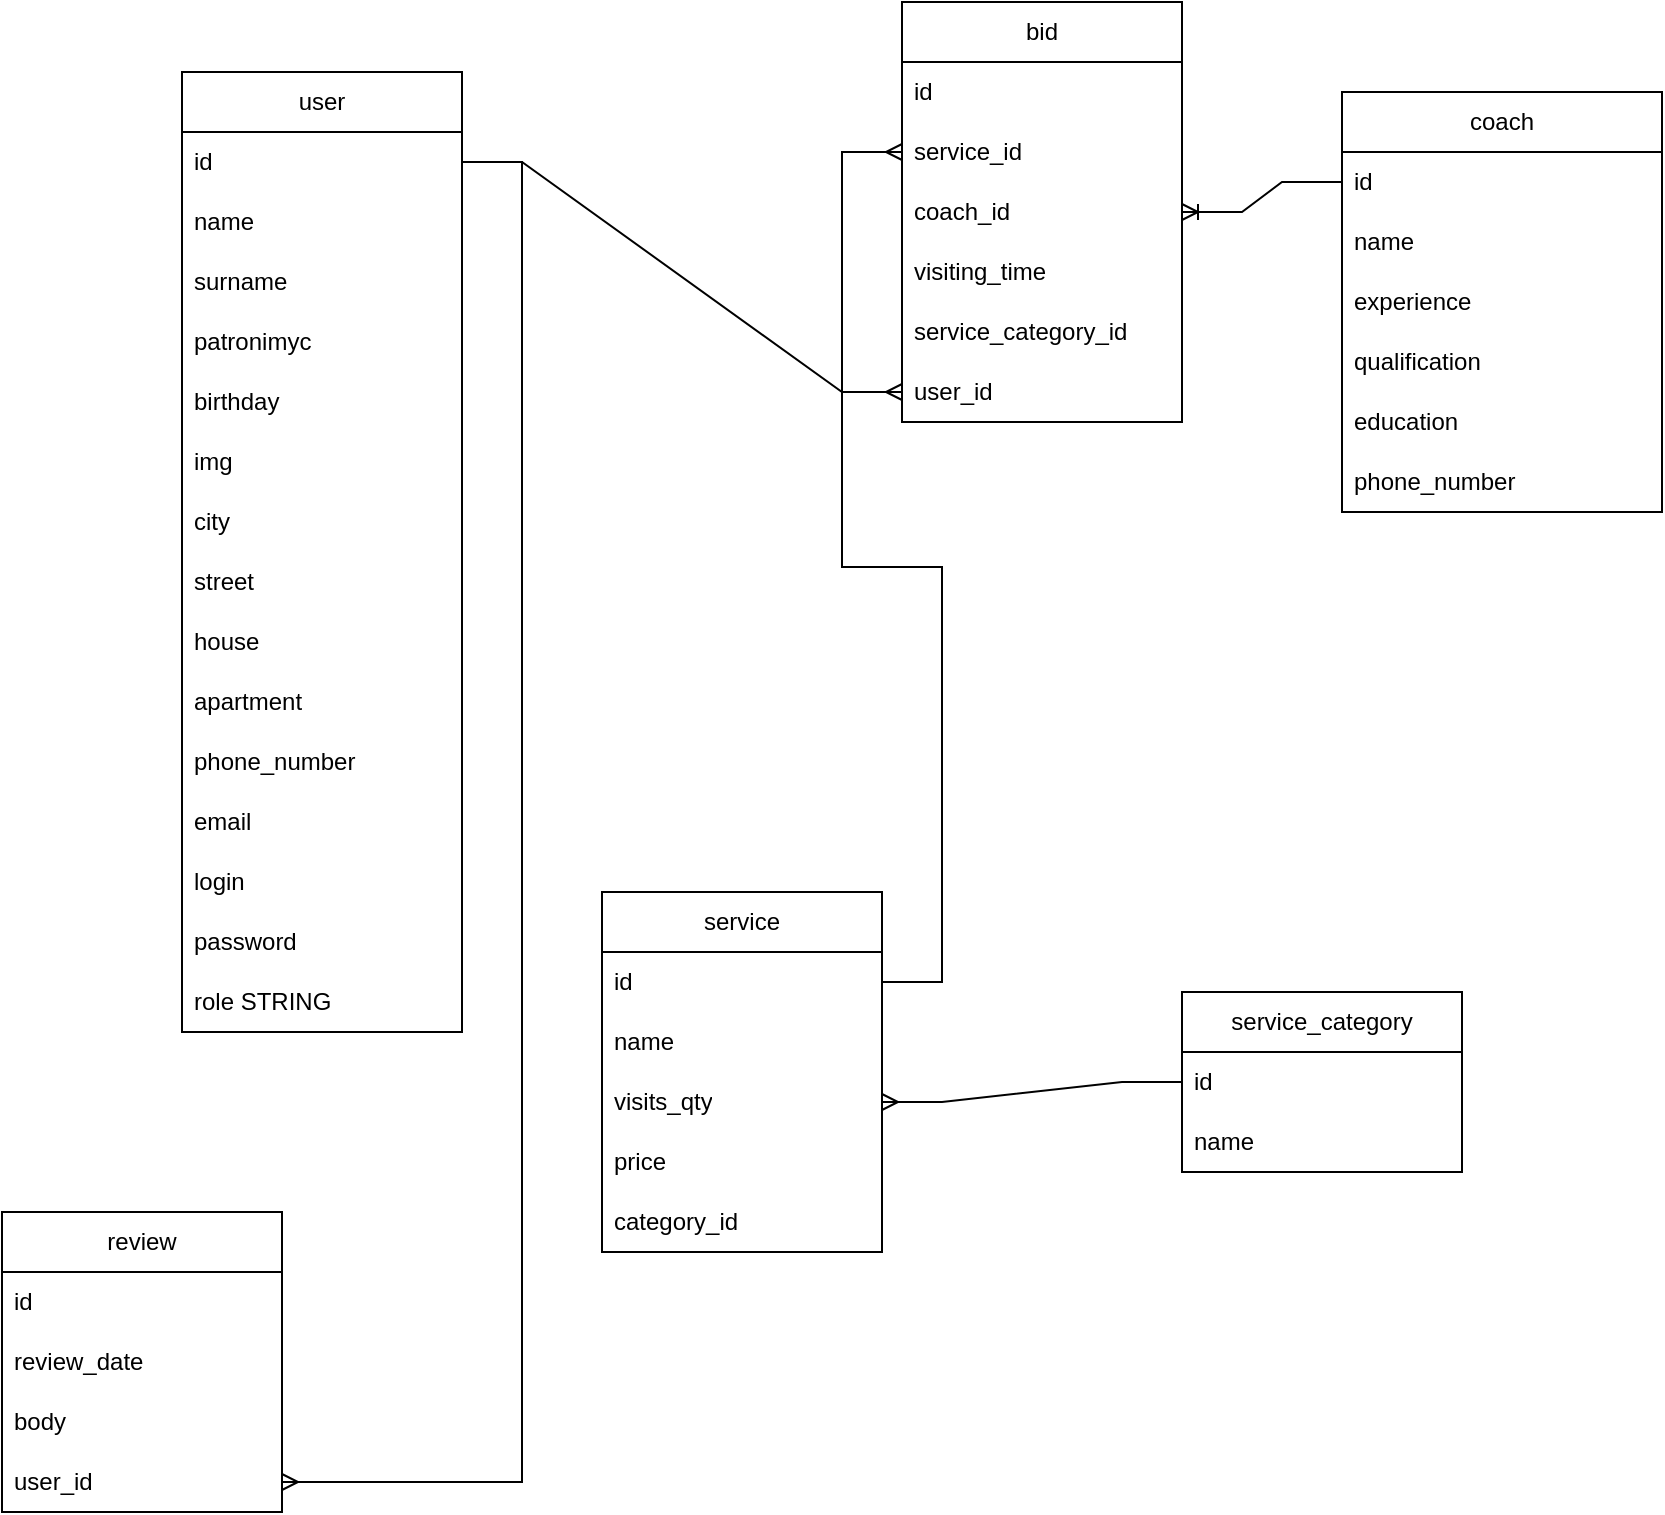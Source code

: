 <mxfile version="21.0.8" type="device"><diagram id="R2lEEEUBdFMjLlhIrx00" name="Page-1"><mxGraphModel dx="1659" dy="879" grid="1" gridSize="10" guides="1" tooltips="1" connect="1" arrows="1" fold="1" page="1" pageScale="1" pageWidth="850" pageHeight="1100" math="0" shadow="0" extFonts="Permanent Marker^https://fonts.googleapis.com/css?family=Permanent+Marker"><root><mxCell id="0"/><mxCell id="1" parent="0"/><mxCell id="aKr1QovJ-CW_SMtMJ4DD-1" value="user" style="swimlane;fontStyle=0;childLayout=stackLayout;horizontal=1;startSize=30;horizontalStack=0;resizeParent=1;resizeParentMax=0;resizeLast=0;collapsible=1;marginBottom=0;whiteSpace=wrap;html=1;" parent="1" vertex="1"><mxGeometry x="90" y="60" width="140" height="480" as="geometry"/></mxCell><mxCell id="aKr1QovJ-CW_SMtMJ4DD-2" value="id" style="text;strokeColor=none;fillColor=none;align=left;verticalAlign=middle;spacingLeft=4;spacingRight=4;overflow=hidden;points=[[0,0.5],[1,0.5]];portConstraint=eastwest;rotatable=0;whiteSpace=wrap;html=1;" parent="aKr1QovJ-CW_SMtMJ4DD-1" vertex="1"><mxGeometry y="30" width="140" height="30" as="geometry"/></mxCell><mxCell id="aKr1QovJ-CW_SMtMJ4DD-3" value="name" style="text;strokeColor=none;fillColor=none;align=left;verticalAlign=middle;spacingLeft=4;spacingRight=4;overflow=hidden;points=[[0,0.5],[1,0.5]];portConstraint=eastwest;rotatable=0;whiteSpace=wrap;html=1;" parent="aKr1QovJ-CW_SMtMJ4DD-1" vertex="1"><mxGeometry y="60" width="140" height="30" as="geometry"/></mxCell><mxCell id="aKr1QovJ-CW_SMtMJ4DD-4" value="surname" style="text;strokeColor=none;fillColor=none;align=left;verticalAlign=middle;spacingLeft=4;spacingRight=4;overflow=hidden;points=[[0,0.5],[1,0.5]];portConstraint=eastwest;rotatable=0;whiteSpace=wrap;html=1;" parent="aKr1QovJ-CW_SMtMJ4DD-1" vertex="1"><mxGeometry y="90" width="140" height="30" as="geometry"/></mxCell><mxCell id="aKr1QovJ-CW_SMtMJ4DD-5" value="patronimyc" style="text;strokeColor=none;fillColor=none;align=left;verticalAlign=middle;spacingLeft=4;spacingRight=4;overflow=hidden;points=[[0,0.5],[1,0.5]];portConstraint=eastwest;rotatable=0;whiteSpace=wrap;html=1;" parent="aKr1QovJ-CW_SMtMJ4DD-1" vertex="1"><mxGeometry y="120" width="140" height="30" as="geometry"/></mxCell><mxCell id="aKr1QovJ-CW_SMtMJ4DD-6" value="birthday" style="text;strokeColor=none;fillColor=none;align=left;verticalAlign=middle;spacingLeft=4;spacingRight=4;overflow=hidden;points=[[0,0.5],[1,0.5]];portConstraint=eastwest;rotatable=0;whiteSpace=wrap;html=1;" parent="aKr1QovJ-CW_SMtMJ4DD-1" vertex="1"><mxGeometry y="150" width="140" height="30" as="geometry"/></mxCell><mxCell id="aKr1QovJ-CW_SMtMJ4DD-7" value="img" style="text;strokeColor=none;fillColor=none;align=left;verticalAlign=middle;spacingLeft=4;spacingRight=4;overflow=hidden;points=[[0,0.5],[1,0.5]];portConstraint=eastwest;rotatable=0;whiteSpace=wrap;html=1;" parent="aKr1QovJ-CW_SMtMJ4DD-1" vertex="1"><mxGeometry y="180" width="140" height="30" as="geometry"/></mxCell><mxCell id="aKr1QovJ-CW_SMtMJ4DD-8" value="city" style="text;strokeColor=none;fillColor=none;align=left;verticalAlign=middle;spacingLeft=4;spacingRight=4;overflow=hidden;points=[[0,0.5],[1,0.5]];portConstraint=eastwest;rotatable=0;whiteSpace=wrap;html=1;" parent="aKr1QovJ-CW_SMtMJ4DD-1" vertex="1"><mxGeometry y="210" width="140" height="30" as="geometry"/></mxCell><mxCell id="aKr1QovJ-CW_SMtMJ4DD-9" value="street" style="text;strokeColor=none;fillColor=none;align=left;verticalAlign=middle;spacingLeft=4;spacingRight=4;overflow=hidden;points=[[0,0.5],[1,0.5]];portConstraint=eastwest;rotatable=0;whiteSpace=wrap;html=1;" parent="aKr1QovJ-CW_SMtMJ4DD-1" vertex="1"><mxGeometry y="240" width="140" height="30" as="geometry"/></mxCell><mxCell id="aKr1QovJ-CW_SMtMJ4DD-10" value="house" style="text;strokeColor=none;fillColor=none;align=left;verticalAlign=middle;spacingLeft=4;spacingRight=4;overflow=hidden;points=[[0,0.5],[1,0.5]];portConstraint=eastwest;rotatable=0;whiteSpace=wrap;html=1;" parent="aKr1QovJ-CW_SMtMJ4DD-1" vertex="1"><mxGeometry y="270" width="140" height="30" as="geometry"/></mxCell><mxCell id="aKr1QovJ-CW_SMtMJ4DD-11" value="apartment" style="text;strokeColor=none;fillColor=none;align=left;verticalAlign=middle;spacingLeft=4;spacingRight=4;overflow=hidden;points=[[0,0.5],[1,0.5]];portConstraint=eastwest;rotatable=0;whiteSpace=wrap;html=1;" parent="aKr1QovJ-CW_SMtMJ4DD-1" vertex="1"><mxGeometry y="300" width="140" height="30" as="geometry"/></mxCell><mxCell id="aKr1QovJ-CW_SMtMJ4DD-12" value="phone_number" style="text;strokeColor=none;fillColor=none;align=left;verticalAlign=middle;spacingLeft=4;spacingRight=4;overflow=hidden;points=[[0,0.5],[1,0.5]];portConstraint=eastwest;rotatable=0;whiteSpace=wrap;html=1;" parent="aKr1QovJ-CW_SMtMJ4DD-1" vertex="1"><mxGeometry y="330" width="140" height="30" as="geometry"/></mxCell><mxCell id="aKr1QovJ-CW_SMtMJ4DD-13" value="email" style="text;strokeColor=none;fillColor=none;align=left;verticalAlign=middle;spacingLeft=4;spacingRight=4;overflow=hidden;points=[[0,0.5],[1,0.5]];portConstraint=eastwest;rotatable=0;whiteSpace=wrap;html=1;" parent="aKr1QovJ-CW_SMtMJ4DD-1" vertex="1"><mxGeometry y="360" width="140" height="30" as="geometry"/></mxCell><mxCell id="aKr1QovJ-CW_SMtMJ4DD-51" value="login" style="text;strokeColor=none;fillColor=none;align=left;verticalAlign=middle;spacingLeft=4;spacingRight=4;overflow=hidden;points=[[0,0.5],[1,0.5]];portConstraint=eastwest;rotatable=0;whiteSpace=wrap;html=1;" parent="aKr1QovJ-CW_SMtMJ4DD-1" vertex="1"><mxGeometry y="390" width="140" height="30" as="geometry"/></mxCell><mxCell id="aKr1QovJ-CW_SMtMJ4DD-15" value="password" style="text;strokeColor=none;fillColor=none;align=left;verticalAlign=middle;spacingLeft=4;spacingRight=4;overflow=hidden;points=[[0,0.5],[1,0.5]];portConstraint=eastwest;rotatable=0;whiteSpace=wrap;html=1;" parent="aKr1QovJ-CW_SMtMJ4DD-1" vertex="1"><mxGeometry y="420" width="140" height="30" as="geometry"/></mxCell><mxCell id="aKr1QovJ-CW_SMtMJ4DD-16" value="role STRING" style="text;strokeColor=none;fillColor=none;align=left;verticalAlign=middle;spacingLeft=4;spacingRight=4;overflow=hidden;points=[[0,0.5],[1,0.5]];portConstraint=eastwest;rotatable=0;whiteSpace=wrap;html=1;" parent="aKr1QovJ-CW_SMtMJ4DD-1" vertex="1"><mxGeometry y="450" width="140" height="30" as="geometry"/></mxCell><mxCell id="aKr1QovJ-CW_SMtMJ4DD-17" value="bid" style="swimlane;fontStyle=0;childLayout=stackLayout;horizontal=1;startSize=30;horizontalStack=0;resizeParent=1;resizeParentMax=0;resizeLast=0;collapsible=1;marginBottom=0;whiteSpace=wrap;html=1;" parent="1" vertex="1"><mxGeometry x="450" y="25" width="140" height="210" as="geometry"/></mxCell><mxCell id="aKr1QovJ-CW_SMtMJ4DD-18" value="id" style="text;strokeColor=none;fillColor=none;align=left;verticalAlign=middle;spacingLeft=4;spacingRight=4;overflow=hidden;points=[[0,0.5],[1,0.5]];portConstraint=eastwest;rotatable=0;whiteSpace=wrap;html=1;" parent="aKr1QovJ-CW_SMtMJ4DD-17" vertex="1"><mxGeometry y="30" width="140" height="30" as="geometry"/></mxCell><mxCell id="aKr1QovJ-CW_SMtMJ4DD-19" value="service_id" style="text;strokeColor=none;fillColor=none;align=left;verticalAlign=middle;spacingLeft=4;spacingRight=4;overflow=hidden;points=[[0,0.5],[1,0.5]];portConstraint=eastwest;rotatable=0;whiteSpace=wrap;html=1;" parent="aKr1QovJ-CW_SMtMJ4DD-17" vertex="1"><mxGeometry y="60" width="140" height="30" as="geometry"/></mxCell><mxCell id="aKr1QovJ-CW_SMtMJ4DD-21" value="coach_id" style="text;strokeColor=none;fillColor=none;align=left;verticalAlign=middle;spacingLeft=4;spacingRight=4;overflow=hidden;points=[[0,0.5],[1,0.5]];portConstraint=eastwest;rotatable=0;whiteSpace=wrap;html=1;" parent="aKr1QovJ-CW_SMtMJ4DD-17" vertex="1"><mxGeometry y="90" width="140" height="30" as="geometry"/></mxCell><mxCell id="aKr1QovJ-CW_SMtMJ4DD-22" value="visiting_time" style="text;strokeColor=none;fillColor=none;align=left;verticalAlign=middle;spacingLeft=4;spacingRight=4;overflow=hidden;points=[[0,0.5],[1,0.5]];portConstraint=eastwest;rotatable=0;whiteSpace=wrap;html=1;" parent="aKr1QovJ-CW_SMtMJ4DD-17" vertex="1"><mxGeometry y="120" width="140" height="30" as="geometry"/></mxCell><mxCell id="ra-haB_shztZnNGFhju4-1" value="service_category_id" style="text;strokeColor=none;fillColor=none;align=left;verticalAlign=middle;spacingLeft=4;spacingRight=4;overflow=hidden;points=[[0,0.5],[1,0.5]];portConstraint=eastwest;rotatable=0;whiteSpace=wrap;html=1;" parent="aKr1QovJ-CW_SMtMJ4DD-17" vertex="1"><mxGeometry y="150" width="140" height="30" as="geometry"/></mxCell><mxCell id="aKr1QovJ-CW_SMtMJ4DD-47" value="user_id" style="text;strokeColor=none;fillColor=none;align=left;verticalAlign=middle;spacingLeft=4;spacingRight=4;overflow=hidden;points=[[0,0.5],[1,0.5]];portConstraint=eastwest;rotatable=0;whiteSpace=wrap;html=1;" parent="aKr1QovJ-CW_SMtMJ4DD-17" vertex="1"><mxGeometry y="180" width="140" height="30" as="geometry"/></mxCell><mxCell id="aKr1QovJ-CW_SMtMJ4DD-24" value="coach" style="swimlane;fontStyle=0;childLayout=stackLayout;horizontal=1;startSize=30;horizontalStack=0;resizeParent=1;resizeParentMax=0;resizeLast=0;collapsible=1;marginBottom=0;whiteSpace=wrap;html=1;" parent="1" vertex="1"><mxGeometry x="670" y="70" width="160" height="210" as="geometry"/></mxCell><mxCell id="aKr1QovJ-CW_SMtMJ4DD-25" value="id" style="text;strokeColor=none;fillColor=none;align=left;verticalAlign=middle;spacingLeft=4;spacingRight=4;overflow=hidden;points=[[0,0.5],[1,0.5]];portConstraint=eastwest;rotatable=0;whiteSpace=wrap;html=1;" parent="aKr1QovJ-CW_SMtMJ4DD-24" vertex="1"><mxGeometry y="30" width="160" height="30" as="geometry"/></mxCell><mxCell id="aKr1QovJ-CW_SMtMJ4DD-26" value="name" style="text;strokeColor=none;fillColor=none;align=left;verticalAlign=middle;spacingLeft=4;spacingRight=4;overflow=hidden;points=[[0,0.5],[1,0.5]];portConstraint=eastwest;rotatable=0;whiteSpace=wrap;html=1;" parent="aKr1QovJ-CW_SMtMJ4DD-24" vertex="1"><mxGeometry y="60" width="160" height="30" as="geometry"/></mxCell><mxCell id="aKr1QovJ-CW_SMtMJ4DD-27" value="experience" style="text;strokeColor=none;fillColor=none;align=left;verticalAlign=middle;spacingLeft=4;spacingRight=4;overflow=hidden;points=[[0,0.5],[1,0.5]];portConstraint=eastwest;rotatable=0;whiteSpace=wrap;html=1;" parent="aKr1QovJ-CW_SMtMJ4DD-24" vertex="1"><mxGeometry y="90" width="160" height="30" as="geometry"/></mxCell><mxCell id="aKr1QovJ-CW_SMtMJ4DD-28" value="qualification" style="text;strokeColor=none;fillColor=none;align=left;verticalAlign=middle;spacingLeft=4;spacingRight=4;overflow=hidden;points=[[0,0.5],[1,0.5]];portConstraint=eastwest;rotatable=0;whiteSpace=wrap;html=1;" parent="aKr1QovJ-CW_SMtMJ4DD-24" vertex="1"><mxGeometry y="120" width="160" height="30" as="geometry"/></mxCell><mxCell id="ra-haB_shztZnNGFhju4-4" value="education" style="text;strokeColor=none;fillColor=none;align=left;verticalAlign=middle;spacingLeft=4;spacingRight=4;overflow=hidden;points=[[0,0.5],[1,0.5]];portConstraint=eastwest;rotatable=0;whiteSpace=wrap;html=1;" parent="aKr1QovJ-CW_SMtMJ4DD-24" vertex="1"><mxGeometry y="150" width="160" height="30" as="geometry"/></mxCell><mxCell id="aKr1QovJ-CW_SMtMJ4DD-48" value="phone_number" style="text;strokeColor=none;fillColor=none;align=left;verticalAlign=middle;spacingLeft=4;spacingRight=4;overflow=hidden;points=[[0,0.5],[1,0.5]];portConstraint=eastwest;rotatable=0;whiteSpace=wrap;html=1;" parent="aKr1QovJ-CW_SMtMJ4DD-24" vertex="1"><mxGeometry y="180" width="160" height="30" as="geometry"/></mxCell><mxCell id="aKr1QovJ-CW_SMtMJ4DD-33" value="service" style="swimlane;fontStyle=0;childLayout=stackLayout;horizontal=1;startSize=30;horizontalStack=0;resizeParent=1;resizeParentMax=0;resizeLast=0;collapsible=1;marginBottom=0;whiteSpace=wrap;html=1;" parent="1" vertex="1"><mxGeometry x="300" y="470" width="140" height="180" as="geometry"/></mxCell><mxCell id="aKr1QovJ-CW_SMtMJ4DD-34" value="id" style="text;strokeColor=none;fillColor=none;align=left;verticalAlign=middle;spacingLeft=4;spacingRight=4;overflow=hidden;points=[[0,0.5],[1,0.5]];portConstraint=eastwest;rotatable=0;whiteSpace=wrap;html=1;" parent="aKr1QovJ-CW_SMtMJ4DD-33" vertex="1"><mxGeometry y="30" width="140" height="30" as="geometry"/></mxCell><mxCell id="aKr1QovJ-CW_SMtMJ4DD-35" value="name" style="text;strokeColor=none;fillColor=none;align=left;verticalAlign=middle;spacingLeft=4;spacingRight=4;overflow=hidden;points=[[0,0.5],[1,0.5]];portConstraint=eastwest;rotatable=0;whiteSpace=wrap;html=1;" parent="aKr1QovJ-CW_SMtMJ4DD-33" vertex="1"><mxGeometry y="60" width="140" height="30" as="geometry"/></mxCell><mxCell id="aKr1QovJ-CW_SMtMJ4DD-36" value="visits_qty" style="text;strokeColor=none;fillColor=none;align=left;verticalAlign=middle;spacingLeft=4;spacingRight=4;overflow=hidden;points=[[0,0.5],[1,0.5]];portConstraint=eastwest;rotatable=0;whiteSpace=wrap;html=1;" parent="aKr1QovJ-CW_SMtMJ4DD-33" vertex="1"><mxGeometry y="90" width="140" height="30" as="geometry"/></mxCell><mxCell id="aKr1QovJ-CW_SMtMJ4DD-42" value="price" style="text;strokeColor=none;fillColor=none;align=left;verticalAlign=middle;spacingLeft=4;spacingRight=4;overflow=hidden;points=[[0,0.5],[1,0.5]];portConstraint=eastwest;rotatable=0;whiteSpace=wrap;html=1;" parent="aKr1QovJ-CW_SMtMJ4DD-33" vertex="1"><mxGeometry y="120" width="140" height="30" as="geometry"/></mxCell><mxCell id="aKr1QovJ-CW_SMtMJ4DD-44" value="category_id" style="text;strokeColor=none;fillColor=none;align=left;verticalAlign=middle;spacingLeft=4;spacingRight=4;overflow=hidden;points=[[0,0.5],[1,0.5]];portConstraint=eastwest;rotatable=0;whiteSpace=wrap;html=1;" parent="aKr1QovJ-CW_SMtMJ4DD-33" vertex="1"><mxGeometry y="150" width="140" height="30" as="geometry"/></mxCell><mxCell id="aKr1QovJ-CW_SMtMJ4DD-37" value="service_category" style="swimlane;fontStyle=0;childLayout=stackLayout;horizontal=1;startSize=30;horizontalStack=0;resizeParent=1;resizeParentMax=0;resizeLast=0;collapsible=1;marginBottom=0;whiteSpace=wrap;html=1;" parent="1" vertex="1"><mxGeometry x="590" y="520" width="140" height="90" as="geometry"/></mxCell><mxCell id="aKr1QovJ-CW_SMtMJ4DD-38" value="id" style="text;strokeColor=none;fillColor=none;align=left;verticalAlign=middle;spacingLeft=4;spacingRight=4;overflow=hidden;points=[[0,0.5],[1,0.5]];portConstraint=eastwest;rotatable=0;whiteSpace=wrap;html=1;" parent="aKr1QovJ-CW_SMtMJ4DD-37" vertex="1"><mxGeometry y="30" width="140" height="30" as="geometry"/></mxCell><mxCell id="aKr1QovJ-CW_SMtMJ4DD-39" value="name" style="text;strokeColor=none;fillColor=none;align=left;verticalAlign=middle;spacingLeft=4;spacingRight=4;overflow=hidden;points=[[0,0.5],[1,0.5]];portConstraint=eastwest;rotatable=0;whiteSpace=wrap;html=1;" parent="aKr1QovJ-CW_SMtMJ4DD-37" vertex="1"><mxGeometry y="60" width="140" height="30" as="geometry"/></mxCell><mxCell id="aKr1QovJ-CW_SMtMJ4DD-43" value="" style="edgeStyle=entityRelationEdgeStyle;fontSize=12;html=1;endArrow=ERmany;rounded=0;exitX=0;exitY=0.5;exitDx=0;exitDy=0;" parent="1" source="aKr1QovJ-CW_SMtMJ4DD-38" target="aKr1QovJ-CW_SMtMJ4DD-36" edge="1"><mxGeometry width="100" height="100" relative="1" as="geometry"><mxPoint x="590" y="540" as="sourcePoint"/><mxPoint x="690" y="440" as="targetPoint"/></mxGeometry></mxCell><mxCell id="aKr1QovJ-CW_SMtMJ4DD-45" value="" style="edgeStyle=entityRelationEdgeStyle;fontSize=12;html=1;endArrow=ERmany;rounded=0;exitX=1;exitY=0.5;exitDx=0;exitDy=0;" parent="1" source="aKr1QovJ-CW_SMtMJ4DD-34" edge="1" target="aKr1QovJ-CW_SMtMJ4DD-19"><mxGeometry width="100" height="100" relative="1" as="geometry"><mxPoint x="390" y="380" as="sourcePoint"/><mxPoint x="445.8" y="118.84" as="targetPoint"/></mxGeometry></mxCell><mxCell id="aKr1QovJ-CW_SMtMJ4DD-50" value="" style="edgeStyle=entityRelationEdgeStyle;fontSize=12;html=1;endArrow=ERmany;rounded=0;" parent="1" target="aKr1QovJ-CW_SMtMJ4DD-47" edge="1" source="aKr1QovJ-CW_SMtMJ4DD-2"><mxGeometry width="100" height="100" relative="1" as="geometry"><mxPoint x="270" y="525" as="sourcePoint"/><mxPoint x="120" y="470" as="targetPoint"/></mxGeometry></mxCell><mxCell id="aKr1QovJ-CW_SMtMJ4DD-52" value="review" style="swimlane;fontStyle=0;childLayout=stackLayout;horizontal=1;startSize=30;horizontalStack=0;resizeParent=1;resizeParentMax=0;resizeLast=0;collapsible=1;marginBottom=0;whiteSpace=wrap;html=1;" parent="1" vertex="1"><mxGeometry y="630" width="140" height="150" as="geometry"/></mxCell><mxCell id="aKr1QovJ-CW_SMtMJ4DD-53" value="id" style="text;strokeColor=none;fillColor=none;align=left;verticalAlign=middle;spacingLeft=4;spacingRight=4;overflow=hidden;points=[[0,0.5],[1,0.5]];portConstraint=eastwest;rotatable=0;whiteSpace=wrap;html=1;" parent="aKr1QovJ-CW_SMtMJ4DD-52" vertex="1"><mxGeometry y="30" width="140" height="30" as="geometry"/></mxCell><mxCell id="aKr1QovJ-CW_SMtMJ4DD-54" value="review_date" style="text;strokeColor=none;fillColor=none;align=left;verticalAlign=middle;spacingLeft=4;spacingRight=4;overflow=hidden;points=[[0,0.5],[1,0.5]];portConstraint=eastwest;rotatable=0;whiteSpace=wrap;html=1;" parent="aKr1QovJ-CW_SMtMJ4DD-52" vertex="1"><mxGeometry y="60" width="140" height="30" as="geometry"/></mxCell><mxCell id="aKr1QovJ-CW_SMtMJ4DD-55" value="body" style="text;strokeColor=none;fillColor=none;align=left;verticalAlign=middle;spacingLeft=4;spacingRight=4;overflow=hidden;points=[[0,0.5],[1,0.5]];portConstraint=eastwest;rotatable=0;whiteSpace=wrap;html=1;" parent="aKr1QovJ-CW_SMtMJ4DD-52" vertex="1"><mxGeometry y="90" width="140" height="30" as="geometry"/></mxCell><mxCell id="ra-haB_shztZnNGFhju4-3" value="user_id" style="text;strokeColor=none;fillColor=none;align=left;verticalAlign=middle;spacingLeft=4;spacingRight=4;overflow=hidden;points=[[0,0.5],[1,0.5]];portConstraint=eastwest;rotatable=0;whiteSpace=wrap;html=1;" parent="aKr1QovJ-CW_SMtMJ4DD-52" vertex="1"><mxGeometry y="120" width="140" height="30" as="geometry"/></mxCell><mxCell id="ra-haB_shztZnNGFhju4-2" value="" style="edgeStyle=entityRelationEdgeStyle;fontSize=12;html=1;endArrow=ERmany;rounded=0;" parent="1" source="aKr1QovJ-CW_SMtMJ4DD-2" target="ra-haB_shztZnNGFhju4-3" edge="1"><mxGeometry width="100" height="100" relative="1" as="geometry"><mxPoint x="30" y="730" as="sourcePoint"/><mxPoint x="70" y="540" as="targetPoint"/></mxGeometry></mxCell><mxCell id="wxZr0OGKCNya0d_cP9O--2" value="" style="edgeStyle=entityRelationEdgeStyle;fontSize=12;html=1;endArrow=ERoneToMany;rounded=0;entryX=1;entryY=0.5;entryDx=0;entryDy=0;exitX=0;exitY=0.5;exitDx=0;exitDy=0;" edge="1" parent="1" source="aKr1QovJ-CW_SMtMJ4DD-25" target="aKr1QovJ-CW_SMtMJ4DD-21"><mxGeometry width="100" height="100" relative="1" as="geometry"><mxPoint x="600" y="400" as="sourcePoint"/><mxPoint x="700" y="300" as="targetPoint"/></mxGeometry></mxCell></root></mxGraphModel></diagram></mxfile>